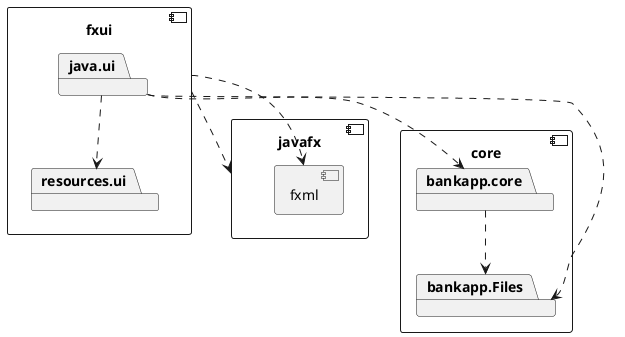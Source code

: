 @startuml

component core {
    package bankapp.core
    package bankapp.Files
}
bankapp.core ..> bankapp.Files


component fxui {
    package java.ui
    package resources.ui
}

java.ui ..> bankapp.core
java.ui ..> resources.ui
java.ui ..> bankapp.Files

component javafx {
    component fxml
}

fxui ..> javafx
fxui ..> fxml


@enduml